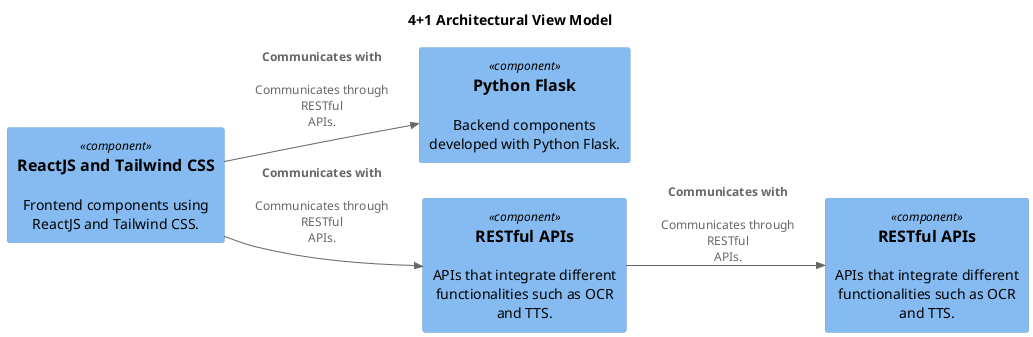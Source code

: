@startuml fgfgdfgddfd
title 4+1 Architectural View Model

left to right direction

!include <C4/C4>
!include <C4/C4_Context>
!include <C4/C4_Container>
!include <C4/C4_Component>

    Component("Frontend", "ReactJS and Tailwind CSS", $descr="Frontend components using ReactJS and Tailwind CSS.")
    Component("Backend", "Python Flask", $descr="Backend components developed with Python Flask.")
    Component("API", "RESTful APIs", $descr="APIs that integrate different functionalities such as OCR and TTS.")
    Component("APDI", "RESTful APIs", $descr="APIs that integrate different functionalities such as OCR and TTS.")
    
    Rel("Frontend", "Backend", "Communicates with", $descr="Communicates through RESTful APIs.")
    Rel("Frontend", "APDI", "Communicates with", $descr="Communicates through RESTful APIs.")
    Rel("APDI", "API", "Communicates with", $descr="Communicates through RESTful APIs.")



@enduml
